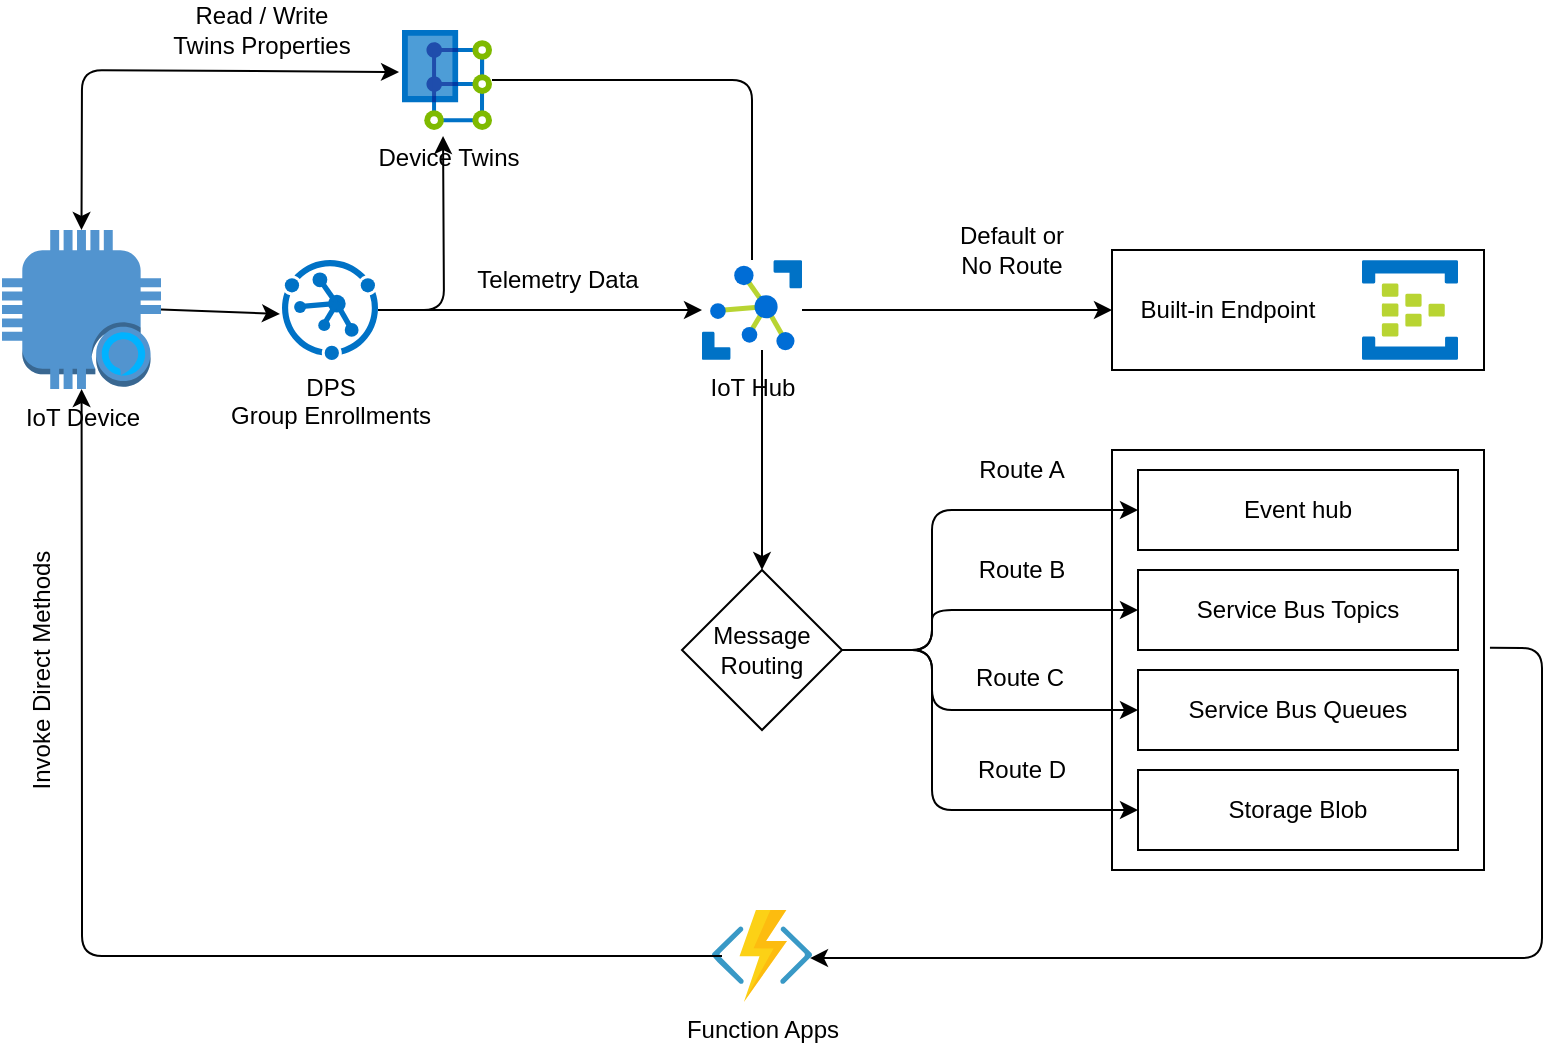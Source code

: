 <mxfile version="12.1.3" type="device" pages="1"><diagram id="mKmFt8_BEHroiCSYxEia" name="Page-1"><mxGraphModel dx="1364" dy="836" grid="1" gridSize="10" guides="1" tooltips="1" connect="1" arrows="1" fold="1" page="1" pageScale="1" pageWidth="850" pageHeight="1100" math="0" shadow="0"><root><mxCell id="0"/><mxCell id="1" parent="0"/><mxCell id="Ajije3TjuxIHH-sH4oPq-1" value="&lt;div&gt;IoT Device&lt;/div&gt;" style="outlineConnect=0;dashed=0;verticalLabelPosition=bottom;verticalAlign=top;align=center;html=1;shape=mxgraph.aws3.alexa_enabled_device;fillColor=#5294CF;gradientColor=none;" parent="1" vertex="1"><mxGeometry x="30" y="180" width="79.5" height="79.5" as="geometry"/></mxCell><mxCell id="Ajije3TjuxIHH-sH4oPq-2" value="&lt;div&gt;IoT Hub&lt;/div&gt;" style="aspect=fixed;html=1;points=[];align=center;image;fontSize=12;image=img/lib/mscae/Azure_IoT_Hub.svg;" parent="1" vertex="1"><mxGeometry x="380" y="195" width="50" height="50" as="geometry"/></mxCell><mxCell id="Ajije3TjuxIHH-sH4oPq-3" value="&lt;div&gt;Built-in Endpoint&amp;nbsp;&amp;nbsp;&amp;nbsp;&amp;nbsp;&amp;nbsp;&amp;nbsp;&amp;nbsp;&amp;nbsp;&amp;nbsp;&amp;nbsp;&amp;nbsp;&amp;nbsp;&amp;nbsp;&amp;nbsp;&amp;nbsp;&amp;nbsp;&amp;nbsp;&amp;nbsp;&amp;nbsp;&amp;nbsp;&amp;nbsp; &lt;br&gt;&lt;/div&gt;" style="rounded=0;whiteSpace=wrap;html=1;" parent="1" vertex="1"><mxGeometry x="585" y="190" width="186" height="60" as="geometry"/></mxCell><mxCell id="Ajije3TjuxIHH-sH4oPq-4" value="" style="endArrow=classic;html=1;" parent="1" source="hOS3DasKkez6nUwmrTCh-15" target="Ajije3TjuxIHH-sH4oPq-2" edge="1"><mxGeometry width="50" height="50" relative="1" as="geometry"><mxPoint x="224" y="221" as="sourcePoint"/><mxPoint x="65" y="300" as="targetPoint"/></mxGeometry></mxCell><mxCell id="Ajije3TjuxIHH-sH4oPq-7" value="" style="aspect=fixed;html=1;points=[];align=center;image;fontSize=12;image=img/lib/mscae/Event_Hubs.svg;" parent="1" vertex="1"><mxGeometry x="710" y="195" width="48" height="50" as="geometry"/></mxCell><mxCell id="Ajije3TjuxIHH-sH4oPq-9" value="" style="rounded=0;whiteSpace=wrap;html=1;" parent="1" vertex="1"><mxGeometry x="585" y="290" width="186" height="210" as="geometry"/></mxCell><mxCell id="Ajije3TjuxIHH-sH4oPq-10" value="Event hub" style="rounded=0;whiteSpace=wrap;html=1;" parent="1" vertex="1"><mxGeometry x="598" y="300" width="160" height="40" as="geometry"/></mxCell><mxCell id="Ajije3TjuxIHH-sH4oPq-11" value="Service Bus Topics" style="rounded=0;whiteSpace=wrap;html=1;" parent="1" vertex="1"><mxGeometry x="598" y="350" width="160" height="40" as="geometry"/></mxCell><mxCell id="Ajije3TjuxIHH-sH4oPq-12" value="Service Bus Queues" style="rounded=0;whiteSpace=wrap;html=1;" parent="1" vertex="1"><mxGeometry x="598" y="400" width="160" height="40" as="geometry"/></mxCell><mxCell id="Ajije3TjuxIHH-sH4oPq-13" value="Storage Blob" style="rounded=0;whiteSpace=wrap;html=1;" parent="1" vertex="1"><mxGeometry x="598" y="450" width="160" height="40" as="geometry"/></mxCell><mxCell id="Ajije3TjuxIHH-sH4oPq-14" value="" style="endArrow=classic;html=1;entryX=0;entryY=0.5;entryDx=0;entryDy=0;" parent="1" source="Ajije3TjuxIHH-sH4oPq-2" target="Ajije3TjuxIHH-sH4oPq-3" edge="1"><mxGeometry width="50" height="50" relative="1" as="geometry"><mxPoint x="432" y="228" as="sourcePoint"/><mxPoint x="270" y="500" as="targetPoint"/></mxGeometry></mxCell><mxCell id="Ajije3TjuxIHH-sH4oPq-15" value="" style="endArrow=classic;html=1;exitX=1;exitY=0.5;exitDx=0;exitDy=0;entryX=0;entryY=0.5;entryDx=0;entryDy=0;" parent="1" target="Ajije3TjuxIHH-sH4oPq-10" edge="1"><mxGeometry width="50" height="50" relative="1" as="geometry"><mxPoint x="435" y="390" as="sourcePoint"/><mxPoint x="505" y="270" as="targetPoint"/><Array as="points"><mxPoint x="495" y="390"/><mxPoint x="495" y="320"/></Array></mxGeometry></mxCell><mxCell id="Ajije3TjuxIHH-sH4oPq-17" value="" style="endArrow=classic;html=1;exitX=1;exitY=0.5;exitDx=0;exitDy=0;" parent="1" target="Ajije3TjuxIHH-sH4oPq-11" edge="1"><mxGeometry width="50" height="50" relative="1" as="geometry"><mxPoint x="435" y="390" as="sourcePoint"/><mxPoint x="255" y="520" as="targetPoint"/><Array as="points"><mxPoint x="495" y="390"/><mxPoint x="495" y="370"/></Array></mxGeometry></mxCell><mxCell id="Ajije3TjuxIHH-sH4oPq-20" value="" style="endArrow=classic;html=1;entryX=0;entryY=0.5;entryDx=0;entryDy=0;exitX=1;exitY=0.5;exitDx=0;exitDy=0;" parent="1" target="Ajije3TjuxIHH-sH4oPq-13" edge="1"><mxGeometry width="50" height="50" relative="1" as="geometry"><mxPoint x="435" y="390" as="sourcePoint"/><mxPoint x="255" y="520" as="targetPoint"/><Array as="points"><mxPoint x="495" y="390"/><mxPoint x="495" y="470"/></Array></mxGeometry></mxCell><mxCell id="Ajije3TjuxIHH-sH4oPq-22" value="Route A" style="text;html=1;strokeColor=none;fillColor=none;align=center;verticalAlign=middle;whiteSpace=wrap;rounded=0;" parent="1" vertex="1"><mxGeometry x="510" y="290" width="60" height="20" as="geometry"/></mxCell><mxCell id="Ajije3TjuxIHH-sH4oPq-23" value="Route B" style="text;html=1;strokeColor=none;fillColor=none;align=center;verticalAlign=middle;whiteSpace=wrap;rounded=0;" parent="1" vertex="1"><mxGeometry x="515" y="340" width="50" height="20" as="geometry"/></mxCell><mxCell id="Ajije3TjuxIHH-sH4oPq-24" value="Route D" style="text;html=1;strokeColor=none;fillColor=none;align=center;verticalAlign=middle;whiteSpace=wrap;rounded=0;" parent="1" vertex="1"><mxGeometry x="505" y="440" width="70" height="20" as="geometry"/></mxCell><mxCell id="Ajije3TjuxIHH-sH4oPq-26" value="Default or No Route" style="text;html=1;strokeColor=none;fillColor=none;align=center;verticalAlign=middle;whiteSpace=wrap;rounded=0;" parent="1" vertex="1"><mxGeometry x="505" y="170" width="60" height="40" as="geometry"/></mxCell><mxCell id="Ajije3TjuxIHH-sH4oPq-27" value="" style="endArrow=classic;html=1;exitX=0.6;exitY=0.9;exitDx=0;exitDy=0;exitPerimeter=0;entryX=0.5;entryY=0;entryDx=0;entryDy=0;" parent="1" source="Ajije3TjuxIHH-sH4oPq-2" target="hOS3DasKkez6nUwmrTCh-3" edge="1"><mxGeometry width="50" height="50" relative="1" as="geometry"><mxPoint x="220" y="570" as="sourcePoint"/><mxPoint x="410" y="320" as="targetPoint"/></mxGeometry></mxCell><mxCell id="hOS3DasKkez6nUwmrTCh-1" value="" style="endArrow=classic;html=1;entryX=0;entryY=0.5;entryDx=0;entryDy=0;exitX=1;exitY=0.5;exitDx=0;exitDy=0;" edge="1" parent="1" target="Ajije3TjuxIHH-sH4oPq-12"><mxGeometry width="50" height="50" relative="1" as="geometry"><mxPoint x="435" y="390" as="sourcePoint"/><mxPoint x="255" y="520" as="targetPoint"/><Array as="points"><mxPoint x="495" y="390"/><mxPoint x="495" y="420"/></Array></mxGeometry></mxCell><mxCell id="hOS3DasKkez6nUwmrTCh-2" value="Route C" style="text;html=1;" vertex="1" parent="1"><mxGeometry x="515" y="390" width="70" height="30" as="geometry"/></mxCell><mxCell id="hOS3DasKkez6nUwmrTCh-3" value="&lt;div&gt;Message&lt;/div&gt;&lt;div&gt;Routing&lt;br&gt;&lt;/div&gt;" style="rhombus;whiteSpace=wrap;html=1;" vertex="1" parent="1"><mxGeometry x="370" y="350" width="80" height="80" as="geometry"/></mxCell><mxCell id="hOS3DasKkez6nUwmrTCh-6" value="Device Twins" style="aspect=fixed;html=1;points=[];align=center;image;fontSize=12;image=img/lib/mscae/Azure_Digital_Twins.svg;" vertex="1" parent="1"><mxGeometry x="230" y="80" width="45" height="50" as="geometry"/></mxCell><mxCell id="hOS3DasKkez6nUwmrTCh-7" value="" style="endArrow=classic;startArrow=classic;html=1;entryX=-0.033;entryY=0.42;entryDx=0;entryDy=0;entryPerimeter=0;exitX=0.5;exitY=0;exitDx=0;exitDy=0;exitPerimeter=0;" edge="1" parent="1" source="Ajije3TjuxIHH-sH4oPq-1" target="hOS3DasKkez6nUwmrTCh-6"><mxGeometry width="50" height="50" relative="1" as="geometry"><mxPoint x="80" y="150" as="sourcePoint"/><mxPoint x="130" y="100" as="targetPoint"/><Array as="points"><mxPoint x="70" y="100"/></Array></mxGeometry></mxCell><mxCell id="hOS3DasKkez6nUwmrTCh-8" value="" style="endArrow=none;html=1;" edge="1" parent="1" source="Ajije3TjuxIHH-sH4oPq-2" target="hOS3DasKkez6nUwmrTCh-6"><mxGeometry width="50" height="50" relative="1" as="geometry"><mxPoint x="85" y="570" as="sourcePoint"/><mxPoint x="135" y="520" as="targetPoint"/><Array as="points"><mxPoint x="405" y="105"/></Array></mxGeometry></mxCell><mxCell id="hOS3DasKkez6nUwmrTCh-9" value="Function Apps" style="aspect=fixed;html=1;points=[];align=center;image;fontSize=12;image=img/lib/mscae/Functions.svg;" vertex="1" parent="1"><mxGeometry x="385" y="520" width="50" height="46" as="geometry"/></mxCell><mxCell id="hOS3DasKkez6nUwmrTCh-10" value="" style="endArrow=classic;html=1;exitX=1.016;exitY=0.471;exitDx=0;exitDy=0;exitPerimeter=0;entryX=0.98;entryY=0.522;entryDx=0;entryDy=0;entryPerimeter=0;" edge="1" parent="1" source="Ajije3TjuxIHH-sH4oPq-9" target="hOS3DasKkez6nUwmrTCh-9"><mxGeometry width="50" height="50" relative="1" as="geometry"><mxPoint x="150" y="700" as="sourcePoint"/><mxPoint x="200" y="650" as="targetPoint"/><Array as="points"><mxPoint x="800" y="389"/><mxPoint x="800" y="544"/></Array></mxGeometry></mxCell><mxCell id="hOS3DasKkez6nUwmrTCh-11" value="" style="endArrow=classic;html=1;exitX=0.1;exitY=0.5;exitDx=0;exitDy=0;exitPerimeter=0;" edge="1" parent="1" source="hOS3DasKkez6nUwmrTCh-9" target="Ajije3TjuxIHH-sH4oPq-1"><mxGeometry width="50" height="50" relative="1" as="geometry"><mxPoint x="30" y="700" as="sourcePoint"/><mxPoint x="80" y="650" as="targetPoint"/><Array as="points"><mxPoint x="70" y="543"/><mxPoint x="70" y="490"/></Array></mxGeometry></mxCell><mxCell id="hOS3DasKkez6nUwmrTCh-12" value="Invoke Direct Methods" style="text;html=1;strokeColor=none;fillColor=none;align=center;verticalAlign=middle;whiteSpace=wrap;rounded=0;rotation=-90;" vertex="1" parent="1"><mxGeometry x="-40" y="390" width="180" height="20" as="geometry"/></mxCell><mxCell id="hOS3DasKkez6nUwmrTCh-13" value="&lt;div&gt;Read / Write&lt;/div&gt;&lt;div&gt;Twins Properties&lt;br&gt;&lt;/div&gt;" style="text;html=1;strokeColor=none;fillColor=none;align=center;verticalAlign=middle;whiteSpace=wrap;rounded=0;" vertex="1" parent="1"><mxGeometry x="90" y="65" width="140" height="30" as="geometry"/></mxCell><mxCell id="hOS3DasKkez6nUwmrTCh-14" value="Telemetry Data" style="text;html=1;strokeColor=none;fillColor=none;align=center;verticalAlign=middle;whiteSpace=wrap;rounded=0;" vertex="1" parent="1"><mxGeometry x="252.5" y="195" width="110" height="20" as="geometry"/></mxCell><mxCell id="hOS3DasKkez6nUwmrTCh-15" value="&lt;div&gt;DPS &lt;br&gt;&lt;/div&gt;&lt;div&gt;Group Enrollments&lt;br&gt;&lt;/div&gt;" style="aspect=fixed;html=1;points=[];align=center;image;fontSize=12;image=img/lib/mscae/Device_Provisioning_Services.svg;" vertex="1" parent="1"><mxGeometry x="170" y="195" width="48" height="50" as="geometry"/></mxCell><mxCell id="hOS3DasKkez6nUwmrTCh-16" value="" style="endArrow=classic;html=1;entryX=-0.021;entryY=0.54;entryDx=0;entryDy=0;entryPerimeter=0;exitX=1;exitY=0.5;exitDx=0;exitDy=0;exitPerimeter=0;" edge="1" parent="1" source="Ajije3TjuxIHH-sH4oPq-1" target="hOS3DasKkez6nUwmrTCh-15"><mxGeometry width="50" height="50" relative="1" as="geometry"><mxPoint x="150" y="180" as="sourcePoint"/><mxPoint x="80" y="610" as="targetPoint"/></mxGeometry></mxCell><mxCell id="hOS3DasKkez6nUwmrTCh-19" value="" style="endArrow=classic;html=1;entryX=0.456;entryY=1.06;entryDx=0;entryDy=0;entryPerimeter=0;" edge="1" parent="1" source="hOS3DasKkez6nUwmrTCh-15" target="hOS3DasKkez6nUwmrTCh-6"><mxGeometry width="50" height="50" relative="1" as="geometry"><mxPoint x="15" y="660" as="sourcePoint"/><mxPoint x="65" y="610" as="targetPoint"/><Array as="points"><mxPoint x="251" y="220"/></Array></mxGeometry></mxCell></root></mxGraphModel></diagram></mxfile>